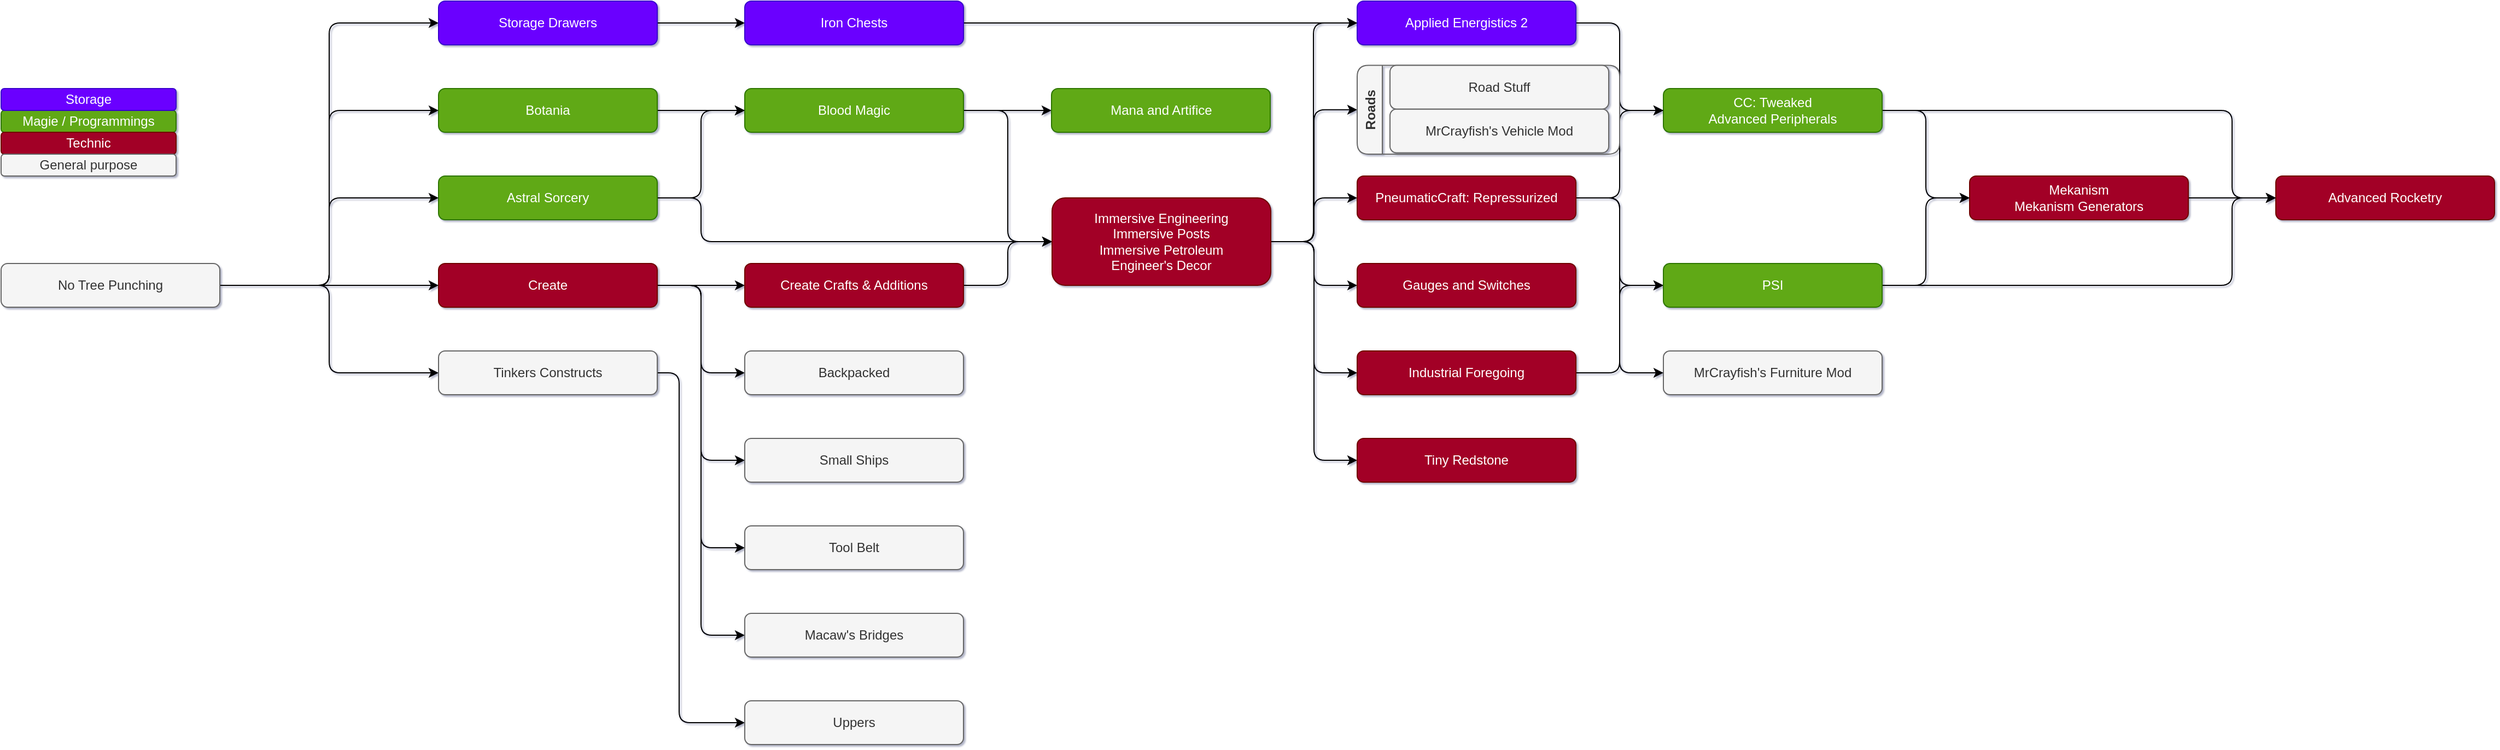 <mxfile>
    <diagram id="PDRE0Cveb01P1eIBBATt" name="Page-1">
        <mxGraphModel dx="1069" dy="413" grid="1" gridSize="10" guides="1" tooltips="1" connect="1" arrows="1" fold="1" page="1" pageScale="1" pageWidth="827" pageHeight="1169" math="0" shadow="1">
            <root>
                <mxCell id="0"/>
                <mxCell id="1" parent="0"/>
                <mxCell id="sIiB_S7cS-G8sJ5ROPBF-43" style="edgeStyle=orthogonalEdgeStyle;orthogonalLoop=1;jettySize=auto;html=1;exitX=1;exitY=0.5;exitDx=0;exitDy=0;entryX=0;entryY=0.5;entryDx=0;entryDy=0;fontFamily=Helvetica;" parent="1" source="hzLjflLPz5hR0N56K6hU-1" target="hzLjflLPz5hR0N56K6hU-18" edge="1">
                    <mxGeometry relative="1" as="geometry"/>
                </mxCell>
                <mxCell id="sIiB_S7cS-G8sJ5ROPBF-47" style="edgeStyle=orthogonalEdgeStyle;orthogonalLoop=1;jettySize=auto;html=1;exitX=1;exitY=0.5;exitDx=0;exitDy=0;entryX=0;entryY=0.5;entryDx=0;entryDy=0;fontFamily=Helvetica;" parent="1" source="hzLjflLPz5hR0N56K6hU-1" target="hzLjflLPz5hR0N56K6hU-2" edge="1">
                    <mxGeometry relative="1" as="geometry">
                        <Array as="points">
                            <mxPoint x="2120" y="180"/>
                            <mxPoint x="2120" y="260"/>
                        </Array>
                    </mxGeometry>
                </mxCell>
                <mxCell id="hzLjflLPz5hR0N56K6hU-1" value="CC: Tweaked&lt;br&gt;Advanced Peripherals" style="whiteSpace=wrap;html=1;fontFamily=Helvetica;fillColor=#60a917;strokeColor=#2D7600;fontColor=#ffffff;rounded=1;" parent="1" vertex="1">
                    <mxGeometry x="1600" y="160" width="200" height="40" as="geometry"/>
                </mxCell>
                <mxCell id="hzLjflLPz5hR0N56K6hU-2" value="Advanced Rocketry" style="whiteSpace=wrap;html=1;fontFamily=Helvetica;fillColor=#a20025;strokeColor=#6F0000;fontColor=#ffffff;rounded=1;" parent="1" vertex="1">
                    <mxGeometry x="2160" y="240" width="200" height="40" as="geometry"/>
                </mxCell>
                <mxCell id="sIiB_S7cS-G8sJ5ROPBF-42" style="edgeStyle=orthogonalEdgeStyle;orthogonalLoop=1;jettySize=auto;html=1;exitX=1;exitY=0.5;exitDx=0;exitDy=0;entryX=0;entryY=0.5;entryDx=0;entryDy=0;fontFamily=Helvetica;" parent="1" source="hzLjflLPz5hR0N56K6hU-3" target="hzLjflLPz5hR0N56K6hU-1" edge="1">
                    <mxGeometry relative="1" as="geometry"/>
                </mxCell>
                <mxCell id="hzLjflLPz5hR0N56K6hU-3" value="Applied Energistics 2" style="whiteSpace=wrap;html=1;fontFamily=Helvetica;fillColor=#6a00ff;strokeColor=#3700CC;fontColor=#ffffff;rounded=1;" parent="1" vertex="1">
                    <mxGeometry x="1320" y="80" width="200" height="40" as="geometry"/>
                </mxCell>
                <mxCell id="sIiB_S7cS-G8sJ5ROPBF-20" style="edgeStyle=orthogonalEdgeStyle;orthogonalLoop=1;jettySize=auto;html=1;exitX=1;exitY=0.5;exitDx=0;exitDy=0;entryX=0;entryY=0.5;entryDx=0;entryDy=0;fontFamily=Helvetica;" parent="1" source="hzLjflLPz5hR0N56K6hU-5" target="hzLjflLPz5hR0N56K6hU-12" edge="1">
                    <mxGeometry relative="1" as="geometry">
                        <Array as="points">
                            <mxPoint x="720" y="260"/>
                            <mxPoint x="720" y="300"/>
                        </Array>
                    </mxGeometry>
                </mxCell>
                <mxCell id="14" style="edgeStyle=orthogonalEdgeStyle;orthogonalLoop=1;jettySize=auto;html=1;exitX=1;exitY=0.5;exitDx=0;exitDy=0;entryX=0;entryY=0.5;entryDx=0;entryDy=0;" edge="1" parent="1" source="hzLjflLPz5hR0N56K6hU-5" target="hzLjflLPz5hR0N56K6hU-8">
                    <mxGeometry relative="1" as="geometry"/>
                </mxCell>
                <mxCell id="hzLjflLPz5hR0N56K6hU-5" value="Astral Sorcery" style="whiteSpace=wrap;html=1;fontFamily=Helvetica;fillColor=#60a917;strokeColor=#2D7600;fontColor=#ffffff;rounded=1;" parent="1" vertex="1">
                    <mxGeometry x="480" y="240" width="200" height="40" as="geometry"/>
                </mxCell>
                <mxCell id="sIiB_S7cS-G8sJ5ROPBF-25" style="edgeStyle=orthogonalEdgeStyle;orthogonalLoop=1;jettySize=auto;html=1;exitX=1;exitY=0.5;exitDx=0;exitDy=0;entryX=0;entryY=0.5;entryDx=0;entryDy=0;fontFamily=Helvetica;" parent="1" source="hzLjflLPz5hR0N56K6hU-8" target="hzLjflLPz5hR0N56K6hU-17" edge="1">
                    <mxGeometry relative="1" as="geometry"/>
                </mxCell>
                <mxCell id="15" style="edgeStyle=orthogonalEdgeStyle;orthogonalLoop=1;jettySize=auto;html=1;exitX=1;exitY=0.5;exitDx=0;exitDy=0;entryX=0;entryY=0.5;entryDx=0;entryDy=0;" edge="1" parent="1" source="hzLjflLPz5hR0N56K6hU-8" target="hzLjflLPz5hR0N56K6hU-12">
                    <mxGeometry relative="1" as="geometry"/>
                </mxCell>
                <mxCell id="hzLjflLPz5hR0N56K6hU-8" value="Blood Magic" style="whiteSpace=wrap;html=1;fontFamily=Helvetica;fillColor=#60a917;strokeColor=#2D7600;fontColor=#ffffff;rounded=1;" parent="1" vertex="1">
                    <mxGeometry x="760" y="160" width="200" height="40" as="geometry"/>
                </mxCell>
                <mxCell id="sIiB_S7cS-G8sJ5ROPBF-22" style="edgeStyle=orthogonalEdgeStyle;orthogonalLoop=1;jettySize=auto;html=1;exitX=1;exitY=0.5;exitDx=0;exitDy=0;entryX=0;entryY=0.5;entryDx=0;entryDy=0;fontFamily=Helvetica;" parent="1" source="hzLjflLPz5hR0N56K6hU-9" target="hzLjflLPz5hR0N56K6hU-8" edge="1">
                    <mxGeometry relative="1" as="geometry"/>
                </mxCell>
                <mxCell id="hzLjflLPz5hR0N56K6hU-9" value="Botania&lt;span style=&quot;font-size: 0px; white-space: nowrap;&quot;&gt;%3CmxGraphModel%3E%3Croot%3E%3CmxCell%20id%3D%220%22%2F%3E%3CmxCell%20id%3D%221%22%20parent%3D%220%22%2F%3E%3CmxCell%20id%3D%222%22%20value%3D%22%22%20style%3D%22rounded%3D1%3BwhiteSpace%3Dwrap%3Bhtml%3D1%3B%22%20vertex%3D%221%22%20parent%3D%221%22%3E%3CmxGeometry%20x%3D%22330%22%20y%3D%22250%22%20width%3D%22200%22%20height%3D%2240%22%20as%3D%22geometry%22%2F%3E%3C%2FmxCell%3E%3C%2Froot%3E%3C%2FmxGraphModel%3E&lt;/span&gt;" style="whiteSpace=wrap;html=1;fontFamily=Helvetica;fillColor=#60a917;strokeColor=#2D7600;fontColor=#ffffff;rounded=1;" parent="1" vertex="1">
                    <mxGeometry x="480" y="160" width="200" height="40" as="geometry"/>
                </mxCell>
                <mxCell id="sIiB_S7cS-G8sJ5ROPBF-12" style="edgeStyle=orthogonalEdgeStyle;orthogonalLoop=1;jettySize=auto;html=1;exitX=1;exitY=0.5;exitDx=0;exitDy=0;entryX=0;entryY=0.5;entryDx=0;entryDy=0;fontFamily=Helvetica;" parent="1" source="hzLjflLPz5hR0N56K6hU-10" target="hzLjflLPz5hR0N56K6hU-11" edge="1">
                    <mxGeometry relative="1" as="geometry"/>
                </mxCell>
                <mxCell id="2" style="edgeStyle=orthogonalEdgeStyle;orthogonalLoop=1;jettySize=auto;html=1;exitX=1;exitY=0.5;exitDx=0;exitDy=0;entryX=0;entryY=0.5;entryDx=0;entryDy=0;" parent="1" source="hzLjflLPz5hR0N56K6hU-10" target="hzLjflLPz5hR0N56K6hU-7" edge="1">
                    <mxGeometry relative="1" as="geometry"/>
                </mxCell>
                <mxCell id="3" style="edgeStyle=orthogonalEdgeStyle;orthogonalLoop=1;jettySize=auto;html=1;exitX=1;exitY=0.5;exitDx=0;exitDy=0;entryX=0;entryY=0.5;entryDx=0;entryDy=0;" parent="1" source="hzLjflLPz5hR0N56K6hU-10" target="hzLjflLPz5hR0N56K6hU-25" edge="1">
                    <mxGeometry relative="1" as="geometry"/>
                </mxCell>
                <mxCell id="4" style="edgeStyle=orthogonalEdgeStyle;orthogonalLoop=1;jettySize=auto;html=1;exitX=1;exitY=0.5;exitDx=0;exitDy=0;entryX=0;entryY=0.5;entryDx=0;entryDy=0;" parent="1" source="hzLjflLPz5hR0N56K6hU-10" target="hzLjflLPz5hR0N56K6hU-29" edge="1">
                    <mxGeometry relative="1" as="geometry"/>
                </mxCell>
                <mxCell id="5" style="edgeStyle=orthogonalEdgeStyle;orthogonalLoop=1;jettySize=auto;html=1;exitX=1;exitY=0.5;exitDx=0;exitDy=0;entryX=0;entryY=0.5;entryDx=0;entryDy=0;" parent="1" source="hzLjflLPz5hR0N56K6hU-10" target="hzLjflLPz5hR0N56K6hU-16" edge="1">
                    <mxGeometry relative="1" as="geometry"/>
                </mxCell>
                <mxCell id="hzLjflLPz5hR0N56K6hU-10" value="Create" style="whiteSpace=wrap;html=1;fontFamily=Helvetica;fillColor=#a20025;strokeColor=#6F0000;fontColor=#ffffff;rounded=1;" parent="1" vertex="1">
                    <mxGeometry x="480" y="320" width="200" height="40" as="geometry"/>
                </mxCell>
                <mxCell id="sIiB_S7cS-G8sJ5ROPBF-18" style="edgeStyle=orthogonalEdgeStyle;orthogonalLoop=1;jettySize=auto;html=1;exitX=1;exitY=0.5;exitDx=0;exitDy=0;entryX=0;entryY=0.5;entryDx=0;entryDy=0;fontFamily=Helvetica;" parent="1" source="hzLjflLPz5hR0N56K6hU-11" target="hzLjflLPz5hR0N56K6hU-12" edge="1">
                    <mxGeometry relative="1" as="geometry"/>
                </mxCell>
                <mxCell id="hzLjflLPz5hR0N56K6hU-11" value="Create Crafts &amp;amp; Additions" style="whiteSpace=wrap;html=1;fontFamily=Helvetica;fillColor=#a20025;strokeColor=#6F0000;fontColor=#ffffff;rounded=1;" parent="1" vertex="1">
                    <mxGeometry x="760" y="320" width="200" height="40" as="geometry"/>
                </mxCell>
                <mxCell id="sIiB_S7cS-G8sJ5ROPBF-27" style="edgeStyle=orthogonalEdgeStyle;orthogonalLoop=1;jettySize=auto;html=1;exitX=1;exitY=0.5;exitDx=0;exitDy=0;entryX=0;entryY=0.5;entryDx=0;entryDy=0;fontFamily=Helvetica;" parent="1" source="hzLjflLPz5hR0N56K6hU-12" target="hzLjflLPz5hR0N56K6hU-22" edge="1">
                    <mxGeometry relative="1" as="geometry"/>
                </mxCell>
                <mxCell id="sIiB_S7cS-G8sJ5ROPBF-28" style="edgeStyle=orthogonalEdgeStyle;orthogonalLoop=1;jettySize=auto;html=1;exitX=1;exitY=0.5;exitDx=0;exitDy=0;entryX=0;entryY=0.5;entryDx=0;entryDy=0;fontFamily=Helvetica;" parent="1" source="hzLjflLPz5hR0N56K6hU-12" target="hzLjflLPz5hR0N56K6hU-13" edge="1">
                    <mxGeometry relative="1" as="geometry"/>
                </mxCell>
                <mxCell id="sIiB_S7cS-G8sJ5ROPBF-33" style="edgeStyle=orthogonalEdgeStyle;orthogonalLoop=1;jettySize=auto;html=1;exitX=1;exitY=0.5;exitDx=0;exitDy=0;entryX=0;entryY=0.5;entryDx=0;entryDy=0;fontFamily=Helvetica;" parent="1" source="hzLjflLPz5hR0N56K6hU-12" target="sIiB_S7cS-G8sJ5ROPBF-31" edge="1">
                    <mxGeometry relative="1" as="geometry"/>
                </mxCell>
                <mxCell id="sIiB_S7cS-G8sJ5ROPBF-36" style="edgeStyle=orthogonalEdgeStyle;orthogonalLoop=1;jettySize=auto;html=1;exitX=1;exitY=0.5;exitDx=0;exitDy=0;entryX=0;entryY=0.5;entryDx=0;entryDy=0;fontFamily=Helvetica;" parent="1" source="hzLjflLPz5hR0N56K6hU-12" target="hzLjflLPz5hR0N56K6hU-14" edge="1">
                    <mxGeometry relative="1" as="geometry"/>
                </mxCell>
                <mxCell id="7" style="edgeStyle=orthogonalEdgeStyle;orthogonalLoop=1;jettySize=auto;html=1;exitX=1;exitY=0.5;exitDx=0;exitDy=0;entryX=0;entryY=0.5;entryDx=0;entryDy=0;" parent="1" source="hzLjflLPz5hR0N56K6hU-12" target="hzLjflLPz5hR0N56K6hU-28" edge="1">
                    <mxGeometry relative="1" as="geometry"/>
                </mxCell>
                <mxCell id="13" style="edgeStyle=orthogonalEdgeStyle;orthogonalLoop=1;jettySize=auto;html=1;exitX=1;exitY=0.5;exitDx=0;exitDy=0;entryX=0;entryY=0.5;entryDx=0;entryDy=0;" parent="1" source="hzLjflLPz5hR0N56K6hU-12" target="hzLjflLPz5hR0N56K6hU-3" edge="1">
                    <mxGeometry relative="1" as="geometry">
                        <Array as="points">
                            <mxPoint x="1280" y="300"/>
                            <mxPoint x="1280" y="100"/>
                        </Array>
                    </mxGeometry>
                </mxCell>
                <mxCell id="hzLjflLPz5hR0N56K6hU-12" value="Immersive Engineering&lt;br&gt;Immersive Posts&lt;br&gt;Immersive Petroleum&lt;br&gt;Engineer's Decor" style="whiteSpace=wrap;html=1;fontFamily=Helvetica;fillColor=#a20025;strokeColor=#6F0000;fontColor=#ffffff;rounded=1;" parent="1" vertex="1">
                    <mxGeometry x="1041" y="260" width="200" height="80" as="geometry"/>
                </mxCell>
                <mxCell id="hzLjflLPz5hR0N56K6hU-13" value="Gauges and Switches" style="whiteSpace=wrap;html=1;fontFamily=Helvetica;fillColor=#a20025;strokeColor=#6F0000;fontColor=#ffffff;rounded=1;" parent="1" vertex="1">
                    <mxGeometry x="1320" y="320" width="200" height="40" as="geometry"/>
                </mxCell>
                <mxCell id="sIiB_S7cS-G8sJ5ROPBF-37" style="edgeStyle=orthogonalEdgeStyle;orthogonalLoop=1;jettySize=auto;html=1;exitX=1;exitY=0.5;exitDx=0;exitDy=0;entryX=0;entryY=0.5;entryDx=0;entryDy=0;fontFamily=Helvetica;" parent="1" source="hzLjflLPz5hR0N56K6hU-14" target="hzLjflLPz5hR0N56K6hU-23" edge="1">
                    <mxGeometry relative="1" as="geometry"/>
                </mxCell>
                <mxCell id="hzLjflLPz5hR0N56K6hU-14" value="Industrial Foregoing" style="whiteSpace=wrap;html=1;fontFamily=Helvetica;fillColor=#a20025;strokeColor=#6F0000;fontColor=#ffffff;rounded=1;" parent="1" vertex="1">
                    <mxGeometry x="1320" y="400" width="200" height="40" as="geometry"/>
                </mxCell>
                <mxCell id="sIiB_S7cS-G8sJ5ROPBF-35" style="edgeStyle=orthogonalEdgeStyle;orthogonalLoop=1;jettySize=auto;html=1;exitX=1;exitY=0.5;exitDx=0;exitDy=0;entryX=0;entryY=0.5;entryDx=0;entryDy=0;fontFamily=Helvetica;" parent="1" source="hzLjflLPz5hR0N56K6hU-15" target="hzLjflLPz5hR0N56K6hU-3" edge="1">
                    <mxGeometry relative="1" as="geometry"/>
                </mxCell>
                <mxCell id="hzLjflLPz5hR0N56K6hU-15" value="Iron Chests&lt;span style=&quot;font-size: 0px; white-space: nowrap;&quot;&gt;%3CmxGraphModel%3E%3Croot%3E%3CmxCell%20id%3D%220%22%2F%3E%3CmxCell%20id%3D%221%22%20parent%3D%220%22%2F%3E%3CmxCell%20id%3D%222%22%20value%3D%22%22%20style%3D%22rounded%3D1%3BwhiteSpace%3Dwrap%3Bhtml%3D1%3B%22%20vertex%3D%221%22%20parent%3D%221%22%3E%3CmxGeometry%20x%3D%22320%22%20y%3D%22480%22%20width%3D%22200%22%20height%3D%2240%22%20as%3D%22geometry%22%2F%3E%3C%2FmxCell%3E%3C%2Froot%3E%3C%2FmxGraphModel%3E&lt;/span&gt;" style="whiteSpace=wrap;html=1;fontFamily=Helvetica;fillColor=#6a00ff;strokeColor=#3700CC;fontColor=#ffffff;rounded=1;" parent="1" vertex="1">
                    <mxGeometry x="760" y="80" width="200" height="40" as="geometry"/>
                </mxCell>
                <mxCell id="hzLjflLPz5hR0N56K6hU-17" value="Mana and Artifice" style="whiteSpace=wrap;html=1;fontFamily=Helvetica;fillColor=#60a917;strokeColor=#2D7600;fontColor=#ffffff;rounded=1;" parent="1" vertex="1">
                    <mxGeometry x="1040.5" y="160" width="200" height="40" as="geometry"/>
                </mxCell>
                <mxCell id="sIiB_S7cS-G8sJ5ROPBF-46" style="edgeStyle=orthogonalEdgeStyle;orthogonalLoop=1;jettySize=auto;html=1;exitX=1;exitY=0.5;exitDx=0;exitDy=0;entryX=0;entryY=0.5;entryDx=0;entryDy=0;fontFamily=Helvetica;" parent="1" source="hzLjflLPz5hR0N56K6hU-18" target="hzLjflLPz5hR0N56K6hU-2" edge="1">
                    <mxGeometry relative="1" as="geometry"/>
                </mxCell>
                <mxCell id="hzLjflLPz5hR0N56K6hU-18" value="Mekanism&lt;br&gt;Mekanism Generators" style="whiteSpace=wrap;html=1;fontFamily=Helvetica;fillColor=#a20025;strokeColor=#6F0000;fontColor=#ffffff;rounded=1;" parent="1" vertex="1">
                    <mxGeometry x="1880" y="240" width="200" height="40" as="geometry"/>
                </mxCell>
                <mxCell id="hzLjflLPz5hR0N56K6hU-19" value="MrCrayfish's Furniture Mod" style="whiteSpace=wrap;html=1;fontFamily=Helvetica;fillColor=#f5f5f5;strokeColor=#666666;fontColor=#333333;rounded=1;" parent="1" vertex="1">
                    <mxGeometry x="1600" y="400" width="200" height="40" as="geometry"/>
                </mxCell>
                <mxCell id="sIiB_S7cS-G8sJ5ROPBF-8" style="edgeStyle=orthogonalEdgeStyle;orthogonalLoop=1;jettySize=auto;html=1;exitX=1;exitY=0.5;exitDx=0;exitDy=0;entryX=0;entryY=0.5;entryDx=0;entryDy=0;fontFamily=Helvetica;" parent="1" source="hzLjflLPz5hR0N56K6hU-21" target="hzLjflLPz5hR0N56K6hU-9" edge="1">
                    <mxGeometry relative="1" as="geometry"/>
                </mxCell>
                <mxCell id="sIiB_S7cS-G8sJ5ROPBF-9" style="edgeStyle=orthogonalEdgeStyle;orthogonalLoop=1;jettySize=auto;html=1;exitX=1;exitY=0.5;exitDx=0;exitDy=0;entryX=0;entryY=0.5;entryDx=0;entryDy=0;fontFamily=Helvetica;" parent="1" source="hzLjflLPz5hR0N56K6hU-21" target="hzLjflLPz5hR0N56K6hU-26" edge="1">
                    <mxGeometry relative="1" as="geometry"/>
                </mxCell>
                <mxCell id="sIiB_S7cS-G8sJ5ROPBF-10" style="edgeStyle=orthogonalEdgeStyle;orthogonalLoop=1;jettySize=auto;html=1;exitX=1;exitY=0.5;exitDx=0;exitDy=0;entryX=0;entryY=0.5;entryDx=0;entryDy=0;fontFamily=Helvetica;" parent="1" source="hzLjflLPz5hR0N56K6hU-21" target="hzLjflLPz5hR0N56K6hU-27" edge="1">
                    <mxGeometry relative="1" as="geometry"/>
                </mxCell>
                <mxCell id="sIiB_S7cS-G8sJ5ROPBF-11" style="edgeStyle=orthogonalEdgeStyle;orthogonalLoop=1;jettySize=auto;html=1;exitX=1;exitY=0.5;exitDx=0;exitDy=0;entryX=0;entryY=0.5;entryDx=0;entryDy=0;fontFamily=Helvetica;" parent="1" source="hzLjflLPz5hR0N56K6hU-21" target="hzLjflLPz5hR0N56K6hU-10" edge="1">
                    <mxGeometry relative="1" as="geometry"/>
                </mxCell>
                <mxCell id="16" style="edgeStyle=orthogonalEdgeStyle;orthogonalLoop=1;jettySize=auto;html=1;exitX=1;exitY=0.5;exitDx=0;exitDy=0;entryX=0;entryY=0.5;entryDx=0;entryDy=0;" edge="1" parent="1" source="hzLjflLPz5hR0N56K6hU-21" target="hzLjflLPz5hR0N56K6hU-5">
                    <mxGeometry relative="1" as="geometry"/>
                </mxCell>
                <mxCell id="hzLjflLPz5hR0N56K6hU-21" value="No Tree Punching" style="whiteSpace=wrap;html=1;fontFamily=Helvetica;fillColor=#f5f5f5;strokeColor=#666666;fontColor=#333333;rounded=1;" parent="1" vertex="1">
                    <mxGeometry x="80" y="320" width="200" height="40" as="geometry"/>
                </mxCell>
                <mxCell id="sIiB_S7cS-G8sJ5ROPBF-34" style="edgeStyle=orthogonalEdgeStyle;orthogonalLoop=1;jettySize=auto;html=1;exitX=1;exitY=0.5;exitDx=0;exitDy=0;entryX=0;entryY=0.5;entryDx=0;entryDy=0;fontFamily=Helvetica;" parent="1" source="hzLjflLPz5hR0N56K6hU-22" target="hzLjflLPz5hR0N56K6hU-23" edge="1">
                    <mxGeometry relative="1" as="geometry"/>
                </mxCell>
                <mxCell id="sIiB_S7cS-G8sJ5ROPBF-38" style="edgeStyle=orthogonalEdgeStyle;orthogonalLoop=1;jettySize=auto;html=1;exitX=1;exitY=0.5;exitDx=0;exitDy=0;entryX=0;entryY=0.5;entryDx=0;entryDy=0;fontFamily=Helvetica;" parent="1" source="hzLjflLPz5hR0N56K6hU-22" target="hzLjflLPz5hR0N56K6hU-19" edge="1">
                    <mxGeometry relative="1" as="geometry"/>
                </mxCell>
                <mxCell id="sIiB_S7cS-G8sJ5ROPBF-40" style="edgeStyle=orthogonalEdgeStyle;orthogonalLoop=1;jettySize=auto;html=1;exitX=1;exitY=0.5;exitDx=0;exitDy=0;entryX=0;entryY=0.5;entryDx=0;entryDy=0;fontFamily=Helvetica;" parent="1" source="hzLjflLPz5hR0N56K6hU-22" target="hzLjflLPz5hR0N56K6hU-1" edge="1">
                    <mxGeometry relative="1" as="geometry">
                        <Array as="points">
                            <mxPoint x="1560" y="260"/>
                            <mxPoint x="1560" y="180"/>
                        </Array>
                    </mxGeometry>
                </mxCell>
                <mxCell id="hzLjflLPz5hR0N56K6hU-22" value="PneumaticCraft: Repressurized" style="whiteSpace=wrap;html=1;fontFamily=Helvetica;fillColor=#a20025;strokeColor=#6F0000;fontColor=#ffffff;rounded=1;" parent="1" vertex="1">
                    <mxGeometry x="1320" y="240" width="200" height="40" as="geometry"/>
                </mxCell>
                <mxCell id="sIiB_S7cS-G8sJ5ROPBF-44" style="edgeStyle=orthogonalEdgeStyle;orthogonalLoop=1;jettySize=auto;html=1;exitX=1;exitY=0.5;exitDx=0;exitDy=0;entryX=0;entryY=0.5;entryDx=0;entryDy=0;fontFamily=Helvetica;" parent="1" source="hzLjflLPz5hR0N56K6hU-23" target="hzLjflLPz5hR0N56K6hU-18" edge="1">
                    <mxGeometry relative="1" as="geometry">
                        <Array as="points">
                            <mxPoint x="1840" y="340"/>
                            <mxPoint x="1840" y="260"/>
                        </Array>
                    </mxGeometry>
                </mxCell>
                <mxCell id="sIiB_S7cS-G8sJ5ROPBF-45" style="edgeStyle=orthogonalEdgeStyle;orthogonalLoop=1;jettySize=auto;html=1;exitX=1;exitY=0.5;exitDx=0;exitDy=0;entryX=0;entryY=0.5;entryDx=0;entryDy=0;fontFamily=Helvetica;" parent="1" source="hzLjflLPz5hR0N56K6hU-23" target="hzLjflLPz5hR0N56K6hU-2" edge="1">
                    <mxGeometry relative="1" as="geometry">
                        <Array as="points">
                            <mxPoint x="2120" y="340"/>
                            <mxPoint x="2120" y="260"/>
                        </Array>
                    </mxGeometry>
                </mxCell>
                <mxCell id="hzLjflLPz5hR0N56K6hU-23" value="PSI" style="whiteSpace=wrap;html=1;fontFamily=Helvetica;fillColor=#60a917;strokeColor=#2D7600;fontColor=#ffffff;rounded=1;" parent="1" vertex="1">
                    <mxGeometry x="1600" y="320" width="200" height="40" as="geometry"/>
                </mxCell>
                <mxCell id="sIiB_S7cS-G8sJ5ROPBF-26" style="edgeStyle=orthogonalEdgeStyle;orthogonalLoop=1;jettySize=auto;html=1;exitX=1;exitY=0.5;exitDx=0;exitDy=0;entryX=0;entryY=0.5;entryDx=0;entryDy=0;fontFamily=Helvetica;" parent="1" source="hzLjflLPz5hR0N56K6hU-26" target="hzLjflLPz5hR0N56K6hU-15" edge="1">
                    <mxGeometry relative="1" as="geometry"/>
                </mxCell>
                <mxCell id="hzLjflLPz5hR0N56K6hU-26" value="Storage Drawers" style="whiteSpace=wrap;html=1;fontFamily=Helvetica;fillColor=#6a00ff;strokeColor=#3700CC;fontColor=#ffffff;rounded=1;" parent="1" vertex="1">
                    <mxGeometry x="480" y="80" width="200" height="40" as="geometry"/>
                </mxCell>
                <mxCell id="6" style="edgeStyle=orthogonalEdgeStyle;orthogonalLoop=1;jettySize=auto;html=1;exitX=1;exitY=0.5;exitDx=0;exitDy=0;entryX=0;entryY=0.5;entryDx=0;entryDy=0;" parent="1" source="hzLjflLPz5hR0N56K6hU-27" target="hzLjflLPz5hR0N56K6hU-20" edge="1">
                    <mxGeometry relative="1" as="geometry">
                        <Array as="points">
                            <mxPoint x="700" y="420"/>
                            <mxPoint x="700" y="740"/>
                        </Array>
                    </mxGeometry>
                </mxCell>
                <mxCell id="hzLjflLPz5hR0N56K6hU-27" value="Tinkers Constructs" style="whiteSpace=wrap;html=1;fontFamily=Helvetica;fillColor=#f5f5f5;strokeColor=#666666;fontColor=#333333;rounded=1;" parent="1" vertex="1">
                    <mxGeometry x="480" y="400" width="200" height="40" as="geometry"/>
                </mxCell>
                <mxCell id="sIiB_S7cS-G8sJ5ROPBF-31" value="Roads" style="swimlane;horizontal=0;fontFamily=Helvetica;fillColor=#f5f5f5;strokeColor=#666666;fontColor=#333333;rounded=1;" parent="1" vertex="1">
                    <mxGeometry x="1320" y="138.75" width="240" height="81.25" as="geometry"/>
                </mxCell>
                <mxCell id="hzLjflLPz5hR0N56K6hU-6" value="MrCrayfish's Vehicle Mod" style="whiteSpace=wrap;html=1;fontFamily=Helvetica;fillColor=#f5f5f5;strokeColor=#666666;fontColor=#333333;shadow=0;rounded=1;" parent="sIiB_S7cS-G8sJ5ROPBF-31" vertex="1">
                    <mxGeometry x="30" y="40" width="200" height="40" as="geometry"/>
                </mxCell>
                <mxCell id="hzLjflLPz5hR0N56K6hU-24" value="Road Stuff" style="whiteSpace=wrap;html=1;fontFamily=Helvetica;fillColor=#f5f5f5;strokeColor=#666666;fontColor=#333333;rounded=1;" parent="sIiB_S7cS-G8sJ5ROPBF-31" vertex="1">
                    <mxGeometry x="30" width="200" height="40" as="geometry"/>
                </mxCell>
                <mxCell id="hzLjflLPz5hR0N56K6hU-7" value="Backpacked" style="whiteSpace=wrap;html=1;fontFamily=Helvetica;fillColor=#f5f5f5;strokeColor=#666666;fontColor=#333333;rounded=1;" parent="1" vertex="1">
                    <mxGeometry x="760" y="400" width="200" height="40" as="geometry"/>
                </mxCell>
                <mxCell id="hzLjflLPz5hR0N56K6hU-25" value="Small Ships" style="whiteSpace=wrap;html=1;fontFamily=Helvetica;fillColor=#f5f5f5;strokeColor=#666666;fontColor=#333333;rounded=1;" parent="1" vertex="1">
                    <mxGeometry x="760" y="480" width="200" height="40" as="geometry"/>
                </mxCell>
                <mxCell id="hzLjflLPz5hR0N56K6hU-29" value="Tool Belt" style="whiteSpace=wrap;html=1;fontFamily=Helvetica;fillColor=#f5f5f5;strokeColor=#666666;fontColor=#333333;rounded=1;" parent="1" vertex="1">
                    <mxGeometry x="760" y="560" width="200" height="40" as="geometry"/>
                </mxCell>
                <mxCell id="hzLjflLPz5hR0N56K6hU-20" value="Uppers" style="whiteSpace=wrap;html=1;fontFamily=Helvetica;fillColor=#f5f5f5;strokeColor=#666666;fontColor=#333333;rounded=1;" parent="1" vertex="1">
                    <mxGeometry x="760" y="720" width="200" height="40" as="geometry"/>
                </mxCell>
                <mxCell id="hzLjflLPz5hR0N56K6hU-16" value="Macaw's Bridges" style="whiteSpace=wrap;html=1;fontFamily=Helvetica;fillColor=#f5f5f5;strokeColor=#666666;fontColor=#333333;rounded=1;" parent="1" vertex="1">
                    <mxGeometry x="760" y="640" width="200" height="40" as="geometry"/>
                </mxCell>
                <mxCell id="hzLjflLPz5hR0N56K6hU-28" value="Tiny Redstone" style="whiteSpace=wrap;html=1;fontFamily=Helvetica;fillColor=#a20025;strokeColor=#6F0000;fontColor=#ffffff;rounded=1;" parent="1" vertex="1">
                    <mxGeometry x="1320" y="480" width="200" height="40" as="geometry"/>
                </mxCell>
                <mxCell id="8" value="Magie / Programmings" style="text;html=1;strokeColor=#2D7600;fillColor=#60a917;align=center;verticalAlign=middle;whiteSpace=wrap;fontColor=#ffffff;rounded=1;" parent="1" vertex="1">
                    <mxGeometry x="80" y="180" width="160" height="20" as="geometry"/>
                </mxCell>
                <mxCell id="9" value="Storage" style="text;html=1;strokeColor=#3700CC;fillColor=#6a00ff;align=center;verticalAlign=middle;whiteSpace=wrap;fontColor=#ffffff;strokeWidth=1;rounded=1;" parent="1" vertex="1">
                    <mxGeometry x="80" y="160" width="160" height="20" as="geometry"/>
                </mxCell>
                <mxCell id="11" value="Technic" style="text;html=1;strokeColor=#6F0000;fillColor=#a20025;align=center;verticalAlign=middle;whiteSpace=wrap;fontColor=#ffffff;rounded=1;" parent="1" vertex="1">
                    <mxGeometry x="80" y="200" width="160" height="20" as="geometry"/>
                </mxCell>
                <mxCell id="12" value="General purpose" style="text;html=1;fillColor=#f5f5f5;align=center;verticalAlign=middle;whiteSpace=wrap;strokeColor=#666666;fontColor=#333333;rounded=1;" parent="1" vertex="1">
                    <mxGeometry x="80" y="220" width="160" height="20" as="geometry"/>
                </mxCell>
            </root>
        </mxGraphModel>
    </diagram>
</mxfile>